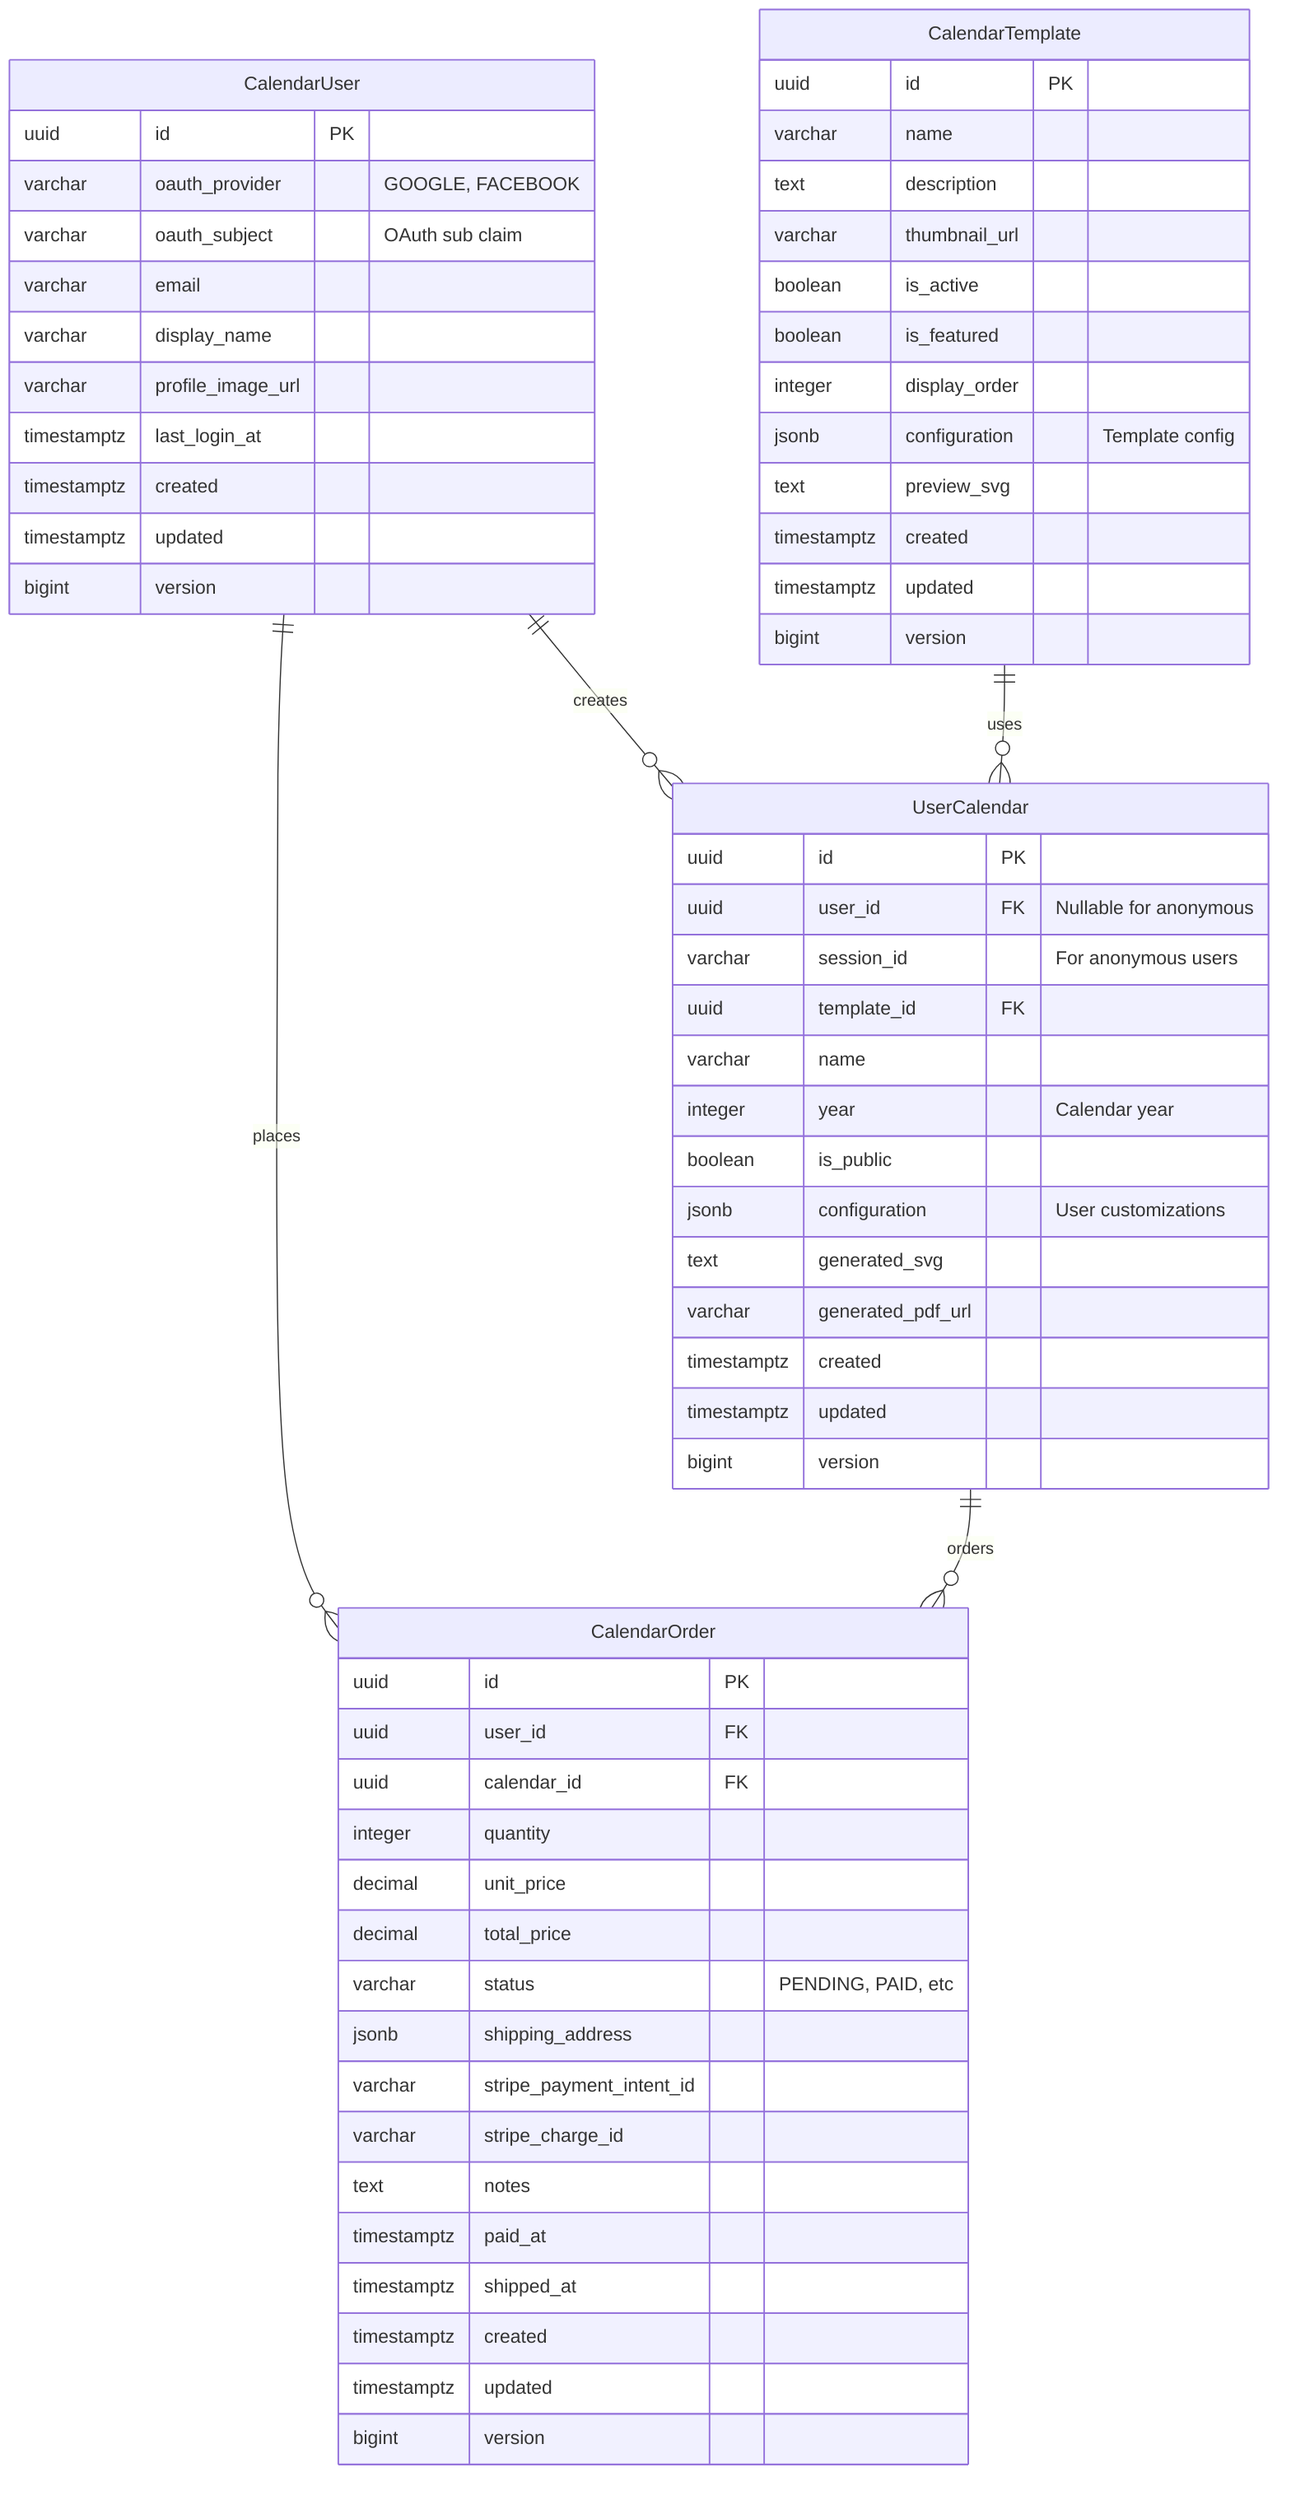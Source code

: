 erDiagram
    CalendarUser ||--o{ UserCalendar : "creates"
    CalendarUser ||--o{ CalendarOrder : "places"
    CalendarTemplate ||--o{ UserCalendar : "uses"
    UserCalendar ||--o{ CalendarOrder : "orders"

    CalendarUser {
        uuid id PK
        varchar oauth_provider "GOOGLE, FACEBOOK"
        varchar oauth_subject "OAuth sub claim"
        varchar email
        varchar display_name
        varchar profile_image_url
        timestamptz last_login_at
        timestamptz created
        timestamptz updated
        bigint version
    }

    CalendarTemplate {
        uuid id PK
        varchar name
        text description
        varchar thumbnail_url
        boolean is_active
        boolean is_featured
        integer display_order
        jsonb configuration "Template config"
        text preview_svg
        timestamptz created
        timestamptz updated
        bigint version
    }

    UserCalendar {
        uuid id PK
        uuid user_id FK "Nullable for anonymous"
        varchar session_id "For anonymous users"
        uuid template_id FK
        varchar name
        integer year "Calendar year"
        boolean is_public
        jsonb configuration "User customizations"
        text generated_svg
        varchar generated_pdf_url
        timestamptz created
        timestamptz updated
        bigint version
    }

    CalendarOrder {
        uuid id PK
        uuid user_id FK
        uuid calendar_id FK
        integer quantity
        decimal unit_price
        decimal total_price
        varchar status "PENDING, PAID, etc"
        jsonb shipping_address
        varchar stripe_payment_intent_id
        varchar stripe_charge_id
        text notes
        timestamptz paid_at
        timestamptz shipped_at
        timestamptz created
        timestamptz updated
        bigint version
    }